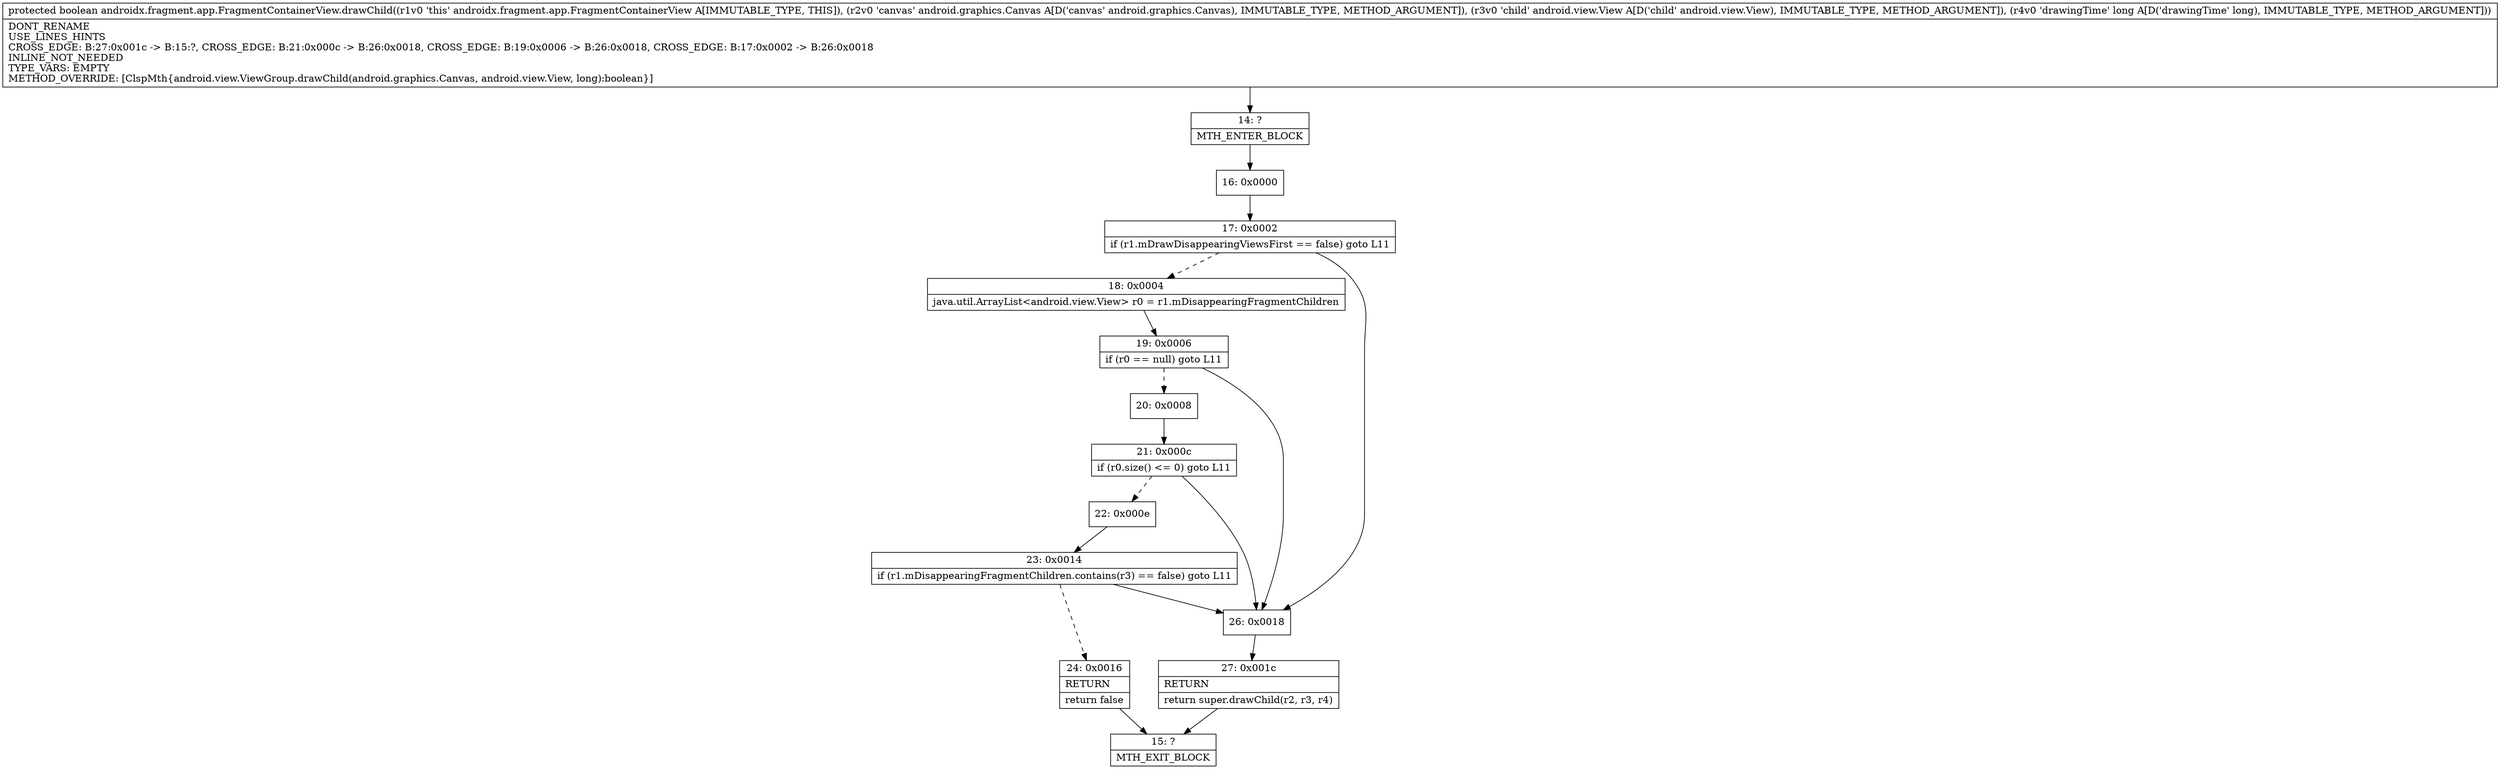 digraph "CFG forandroidx.fragment.app.FragmentContainerView.drawChild(Landroid\/graphics\/Canvas;Landroid\/view\/View;J)Z" {
Node_14 [shape=record,label="{14\:\ ?|MTH_ENTER_BLOCK\l}"];
Node_16 [shape=record,label="{16\:\ 0x0000}"];
Node_17 [shape=record,label="{17\:\ 0x0002|if (r1.mDrawDisappearingViewsFirst == false) goto L11\l}"];
Node_18 [shape=record,label="{18\:\ 0x0004|java.util.ArrayList\<android.view.View\> r0 = r1.mDisappearingFragmentChildren\l}"];
Node_19 [shape=record,label="{19\:\ 0x0006|if (r0 == null) goto L11\l}"];
Node_20 [shape=record,label="{20\:\ 0x0008}"];
Node_21 [shape=record,label="{21\:\ 0x000c|if (r0.size() \<= 0) goto L11\l}"];
Node_22 [shape=record,label="{22\:\ 0x000e}"];
Node_23 [shape=record,label="{23\:\ 0x0014|if (r1.mDisappearingFragmentChildren.contains(r3) == false) goto L11\l}"];
Node_24 [shape=record,label="{24\:\ 0x0016|RETURN\l|return false\l}"];
Node_15 [shape=record,label="{15\:\ ?|MTH_EXIT_BLOCK\l}"];
Node_26 [shape=record,label="{26\:\ 0x0018}"];
Node_27 [shape=record,label="{27\:\ 0x001c|RETURN\l|return super.drawChild(r2, r3, r4)\l}"];
MethodNode[shape=record,label="{protected boolean androidx.fragment.app.FragmentContainerView.drawChild((r1v0 'this' androidx.fragment.app.FragmentContainerView A[IMMUTABLE_TYPE, THIS]), (r2v0 'canvas' android.graphics.Canvas A[D('canvas' android.graphics.Canvas), IMMUTABLE_TYPE, METHOD_ARGUMENT]), (r3v0 'child' android.view.View A[D('child' android.view.View), IMMUTABLE_TYPE, METHOD_ARGUMENT]), (r4v0 'drawingTime' long A[D('drawingTime' long), IMMUTABLE_TYPE, METHOD_ARGUMENT]))  | DONT_RENAME\lUSE_LINES_HINTS\lCROSS_EDGE: B:27:0x001c \-\> B:15:?, CROSS_EDGE: B:21:0x000c \-\> B:26:0x0018, CROSS_EDGE: B:19:0x0006 \-\> B:26:0x0018, CROSS_EDGE: B:17:0x0002 \-\> B:26:0x0018\lINLINE_NOT_NEEDED\lTYPE_VARS: EMPTY\lMETHOD_OVERRIDE: [ClspMth\{android.view.ViewGroup.drawChild(android.graphics.Canvas, android.view.View, long):boolean\}]\l}"];
MethodNode -> Node_14;Node_14 -> Node_16;
Node_16 -> Node_17;
Node_17 -> Node_18[style=dashed];
Node_17 -> Node_26;
Node_18 -> Node_19;
Node_19 -> Node_20[style=dashed];
Node_19 -> Node_26;
Node_20 -> Node_21;
Node_21 -> Node_22[style=dashed];
Node_21 -> Node_26;
Node_22 -> Node_23;
Node_23 -> Node_24[style=dashed];
Node_23 -> Node_26;
Node_24 -> Node_15;
Node_26 -> Node_27;
Node_27 -> Node_15;
}

